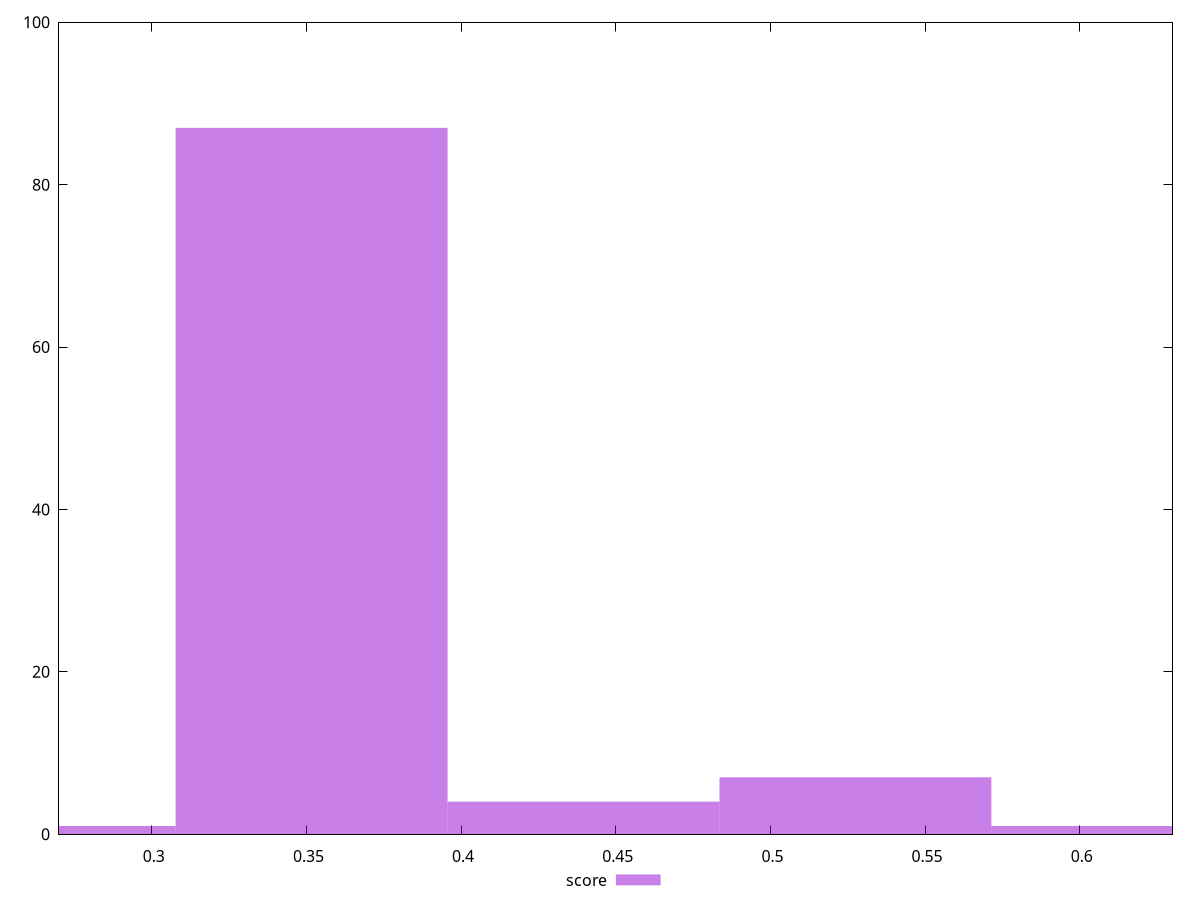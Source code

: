reset

$score <<EOF
0.5274928867145008 7
0.6154083678335842 1
0.3516619244763338 87
0.43957740559541725 4
0.2637464433572504 1
EOF

set key outside below
set boxwidth 0.08791548111908346
set xrange [0.27:0.63]
set yrange [0:100]
set trange [0:100]
set style fill transparent solid 0.5 noborder
set terminal svg size 640, 490 enhanced background rgb 'white'
set output "reports/report_00028_2021-02-24T12-49-42.674Z/render-blocking-resources/samples/astro/score/histogram.svg"

plot $score title "score" with boxes

reset
